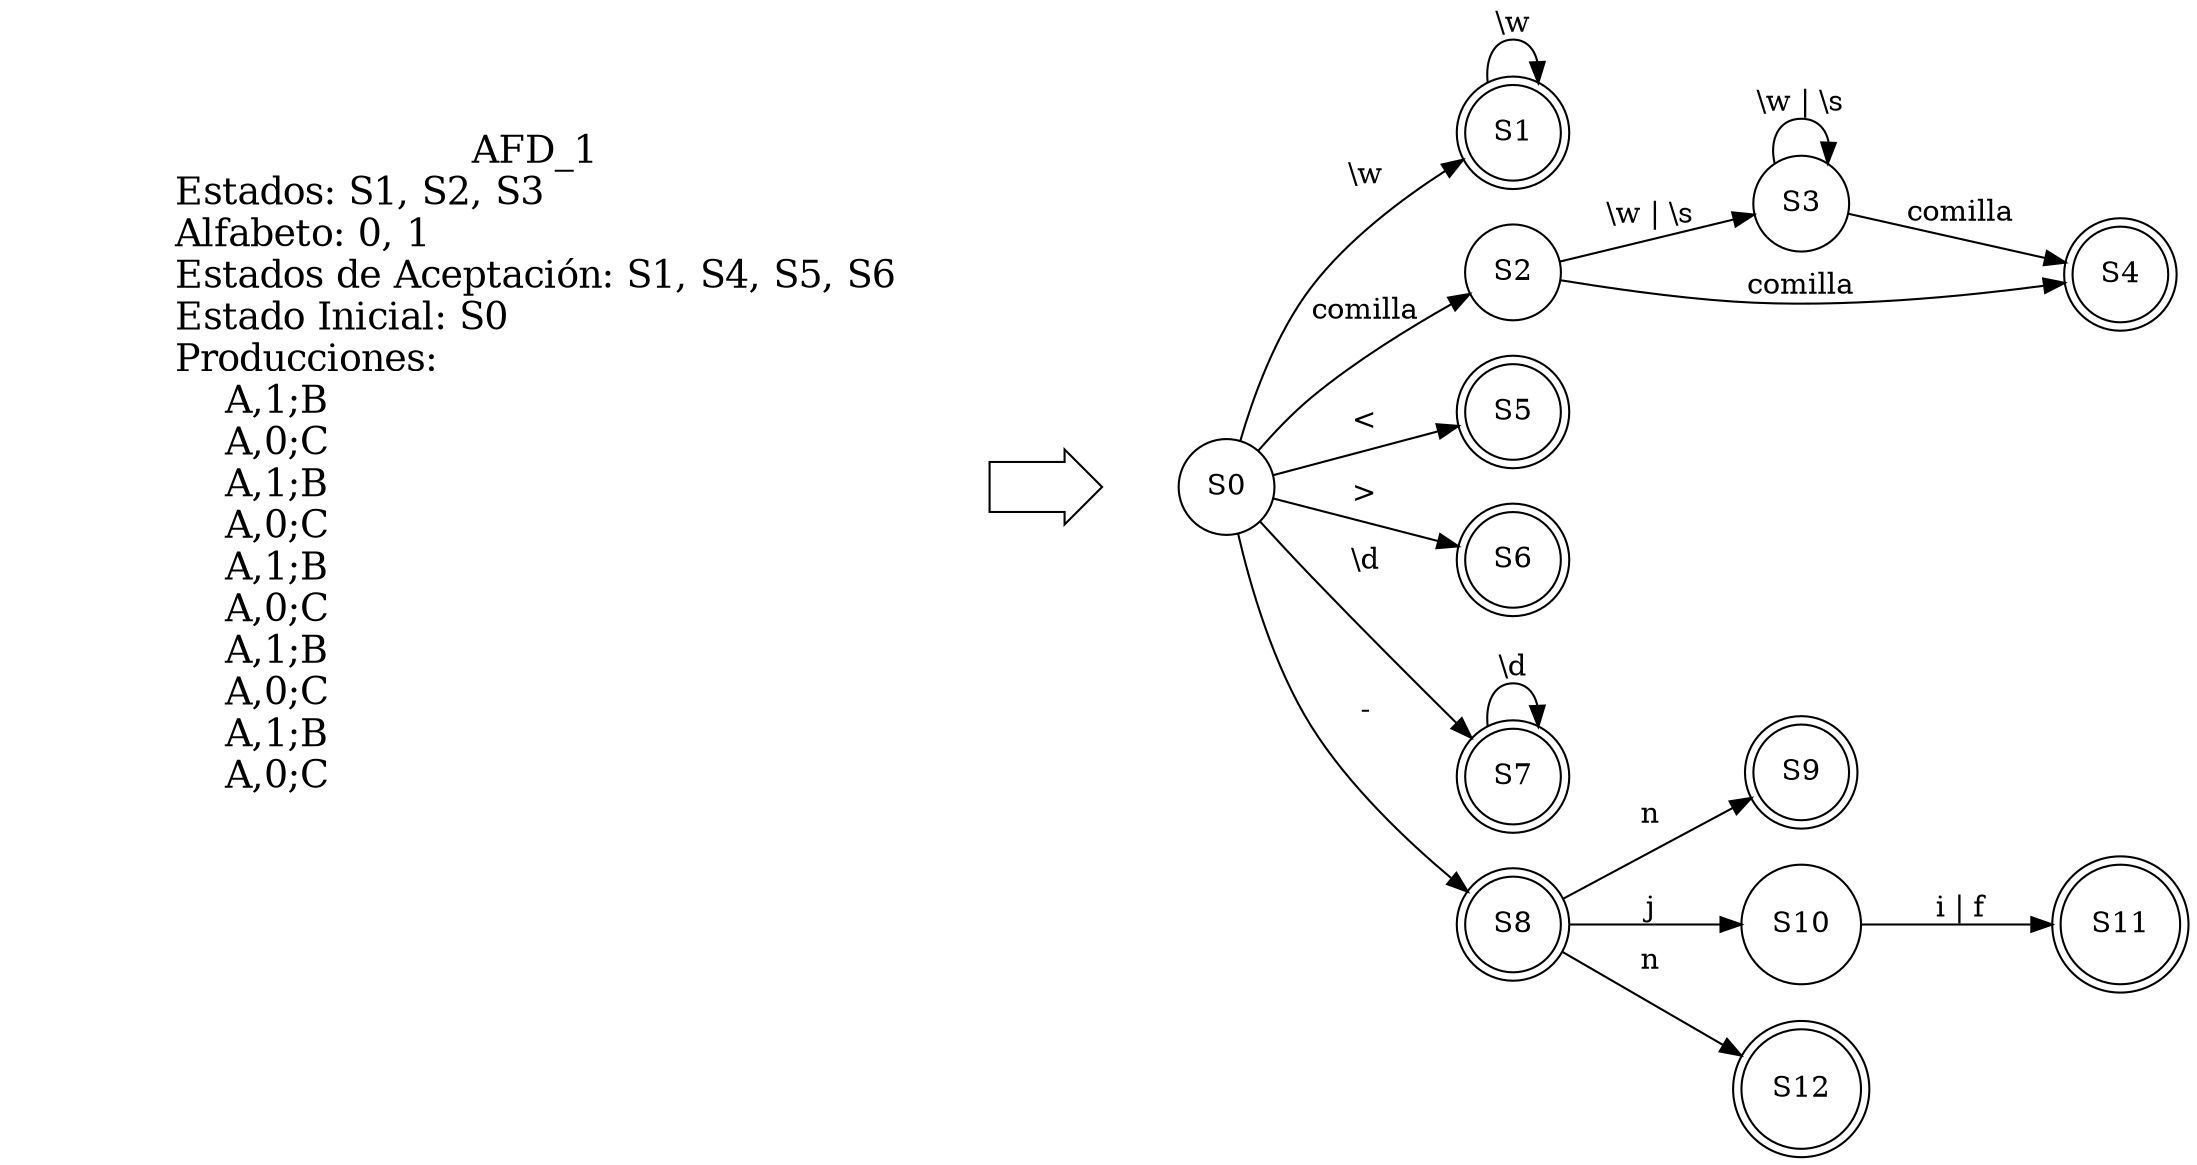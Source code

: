 digraph G {
    graph [labeljust=l labelloc=t];
    node [shape=circle];
    fontsize=40
    //descripcion
    NodeLabel [shape=none fontsize=18 label = 
        <
            AFD_1<br/>
            Estados: S1, S2, S3 <br align="left"/>
            Alfabeto: 0, 1<br align="left"/>
            Estados de Aceptación: S1, S4, S5, S6<br align="left"/>
            Estado Inicial: S0<br align="left"/>
            Producciones:<br align="left"/>
                A,1;B<br align="left"/>
                A,0;C<br align="left"/>
                A,1;B<br align="left"/>
                A,0;C<br align="left"/>
                A,1;B<br align="left"/>
                A,0;C<br align="left"/>
                A,1;B<br align="left"/>
                A,0;C<br align="left"/>
                A,1;B<br align="left"/>
                A,0;C<br align="left"/>
        >
    ];
    rankdir=LR
    //estados
    S0;S1;S2;S3;S4;S5;S6;S7;S8;S9;S10;S11;S12;
    //estados de aceptacion
    S1 [peripheries=2];
    S4 [peripheries=2];
    S5 [peripheries=2];
    S6 [peripheries=2];
    S7 [peripheries=2];
    S8 [peripheries=2];
    S9 [peripheries=2];
    S12 [peripheries=2];
    S11 [peripheries=2];
    //estado inicial
    Flecha[shape=rarrow label=""];
    NodeLabel -> Flecha -> S0 [color=none];
    //producciones
    S0 -> S1 [label="\\w"];
    S1 -> S1 [label="\\w"];
    S0 -> S2 [label="comilla"];
    S2 -> S3 [label="\\w | \\s"];
    S3 -> S3 [label="\\w | \\s"];
    S3 -> S4 [label="comilla"];
    S2 -> S4 [label="comilla"];
    S0 -> S5 [label="<"];
    S0 -> S6 [label=">"];
    S0 -> S7 [label="\\d"];
    S7 -> S7 [label="\\d"];
    S0 -> S8 [label="-"];
    S8 -> S9 [label="n"];
    S8 -> S10 [label="j"];
    S8 -> S12 [label="n"];
    S10 -> S11 [label="i | f"];
}